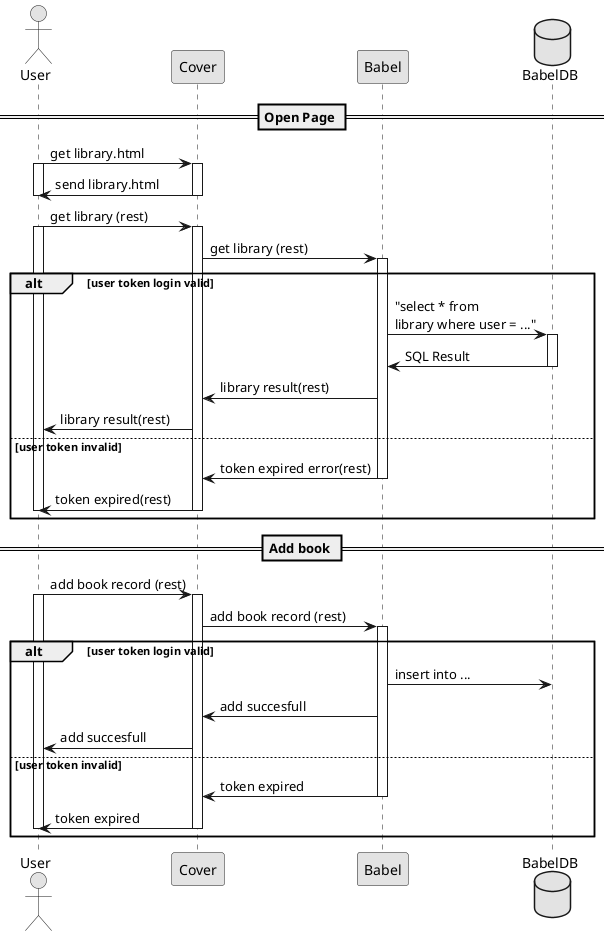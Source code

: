 @startuml
skinparam monochrome true
actor User

== Open Page ==

User -> Cover : get library.html
activate User
    
    activate Cover
    Cover -> User : send library.html
    deactivate Cover

deactivate User


User -> Cover : get library (rest)
activate User
    activate Cover
    Cover -> Babel : get library (rest)
        activate Babel
    
        database BabelDB

alt user token login valid
    
        Babel -> BabelDB : "select * from \nlibrary where user = ..."

            activate BabelDB
            BabelDB -> Babel : SQL Result
            deactivate BabelDB

        Babel -> Cover : library result(rest)


    Cover -> User : library result(rest)

else user token invalid
    

    Babel -> Cover : token expired error(rest)
deactivate Babel
Cover -> User : token expired(rest)
deactivate Cover
deactivate User
end

== Add book ==

User -> Cover : add book record (rest)
activate User
activate Cover
Cover -> Babel : add book record (rest)
activate Babel
alt user token login valid
Babel -> BabelDB : insert into ...
Babel -> Cover : add succesfull
Cover -> User : add succesfull
else user token invalid
Babel -> Cover : token expired
deactivate Babel
Cover -> User : token expired
deactivate Cover
    deactivate User
end
@enduml